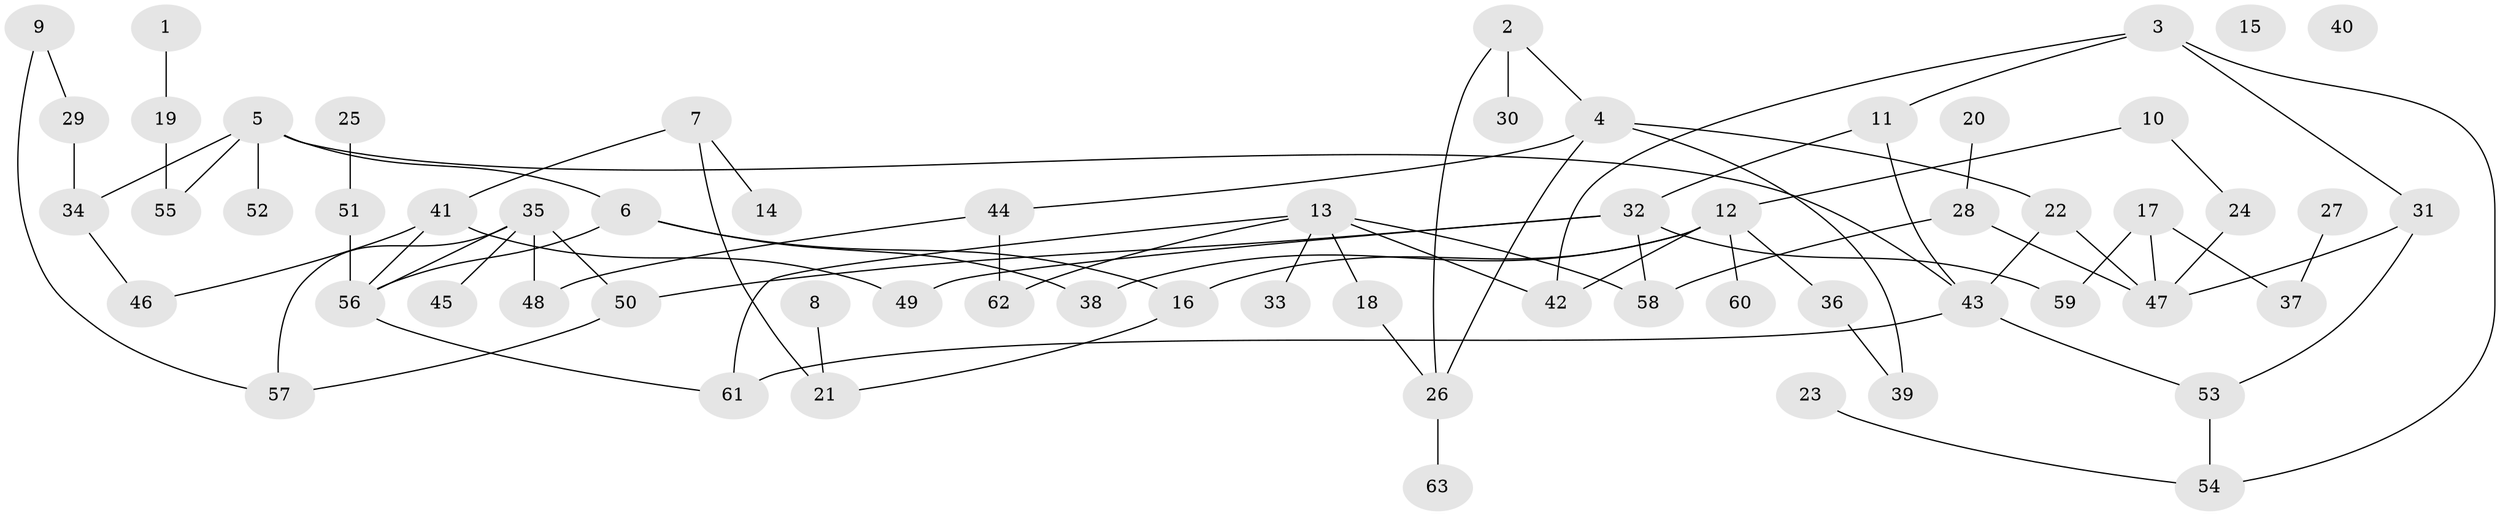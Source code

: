 // coarse degree distribution, {1: 0.21428571428571427, 4: 0.07142857142857142, 5: 0.16666666666666666, 2: 0.23809523809523808, 3: 0.19047619047619047, 6: 0.07142857142857142, 0: 0.047619047619047616}
// Generated by graph-tools (version 1.1) at 2025/23/03/03/25 07:23:26]
// undirected, 63 vertices, 82 edges
graph export_dot {
graph [start="1"]
  node [color=gray90,style=filled];
  1;
  2;
  3;
  4;
  5;
  6;
  7;
  8;
  9;
  10;
  11;
  12;
  13;
  14;
  15;
  16;
  17;
  18;
  19;
  20;
  21;
  22;
  23;
  24;
  25;
  26;
  27;
  28;
  29;
  30;
  31;
  32;
  33;
  34;
  35;
  36;
  37;
  38;
  39;
  40;
  41;
  42;
  43;
  44;
  45;
  46;
  47;
  48;
  49;
  50;
  51;
  52;
  53;
  54;
  55;
  56;
  57;
  58;
  59;
  60;
  61;
  62;
  63;
  1 -- 19;
  2 -- 4;
  2 -- 26;
  2 -- 30;
  3 -- 11;
  3 -- 31;
  3 -- 42;
  3 -- 54;
  4 -- 22;
  4 -- 26;
  4 -- 39;
  4 -- 44;
  5 -- 6;
  5 -- 34;
  5 -- 43;
  5 -- 52;
  5 -- 55;
  6 -- 16;
  6 -- 38;
  6 -- 56;
  7 -- 14;
  7 -- 21;
  7 -- 41;
  8 -- 21;
  9 -- 29;
  9 -- 57;
  10 -- 12;
  10 -- 24;
  11 -- 32;
  11 -- 43;
  12 -- 16;
  12 -- 36;
  12 -- 38;
  12 -- 42;
  12 -- 60;
  13 -- 18;
  13 -- 33;
  13 -- 42;
  13 -- 58;
  13 -- 61;
  13 -- 62;
  16 -- 21;
  17 -- 37;
  17 -- 47;
  17 -- 59;
  18 -- 26;
  19 -- 55;
  20 -- 28;
  22 -- 43;
  22 -- 47;
  23 -- 54;
  24 -- 47;
  25 -- 51;
  26 -- 63;
  27 -- 37;
  28 -- 47;
  28 -- 58;
  29 -- 34;
  31 -- 47;
  31 -- 53;
  32 -- 49;
  32 -- 50;
  32 -- 58;
  32 -- 59;
  34 -- 46;
  35 -- 45;
  35 -- 48;
  35 -- 50;
  35 -- 56;
  35 -- 57;
  36 -- 39;
  41 -- 46;
  41 -- 49;
  41 -- 56;
  43 -- 53;
  43 -- 61;
  44 -- 48;
  44 -- 62;
  50 -- 57;
  51 -- 56;
  53 -- 54;
  56 -- 61;
}
